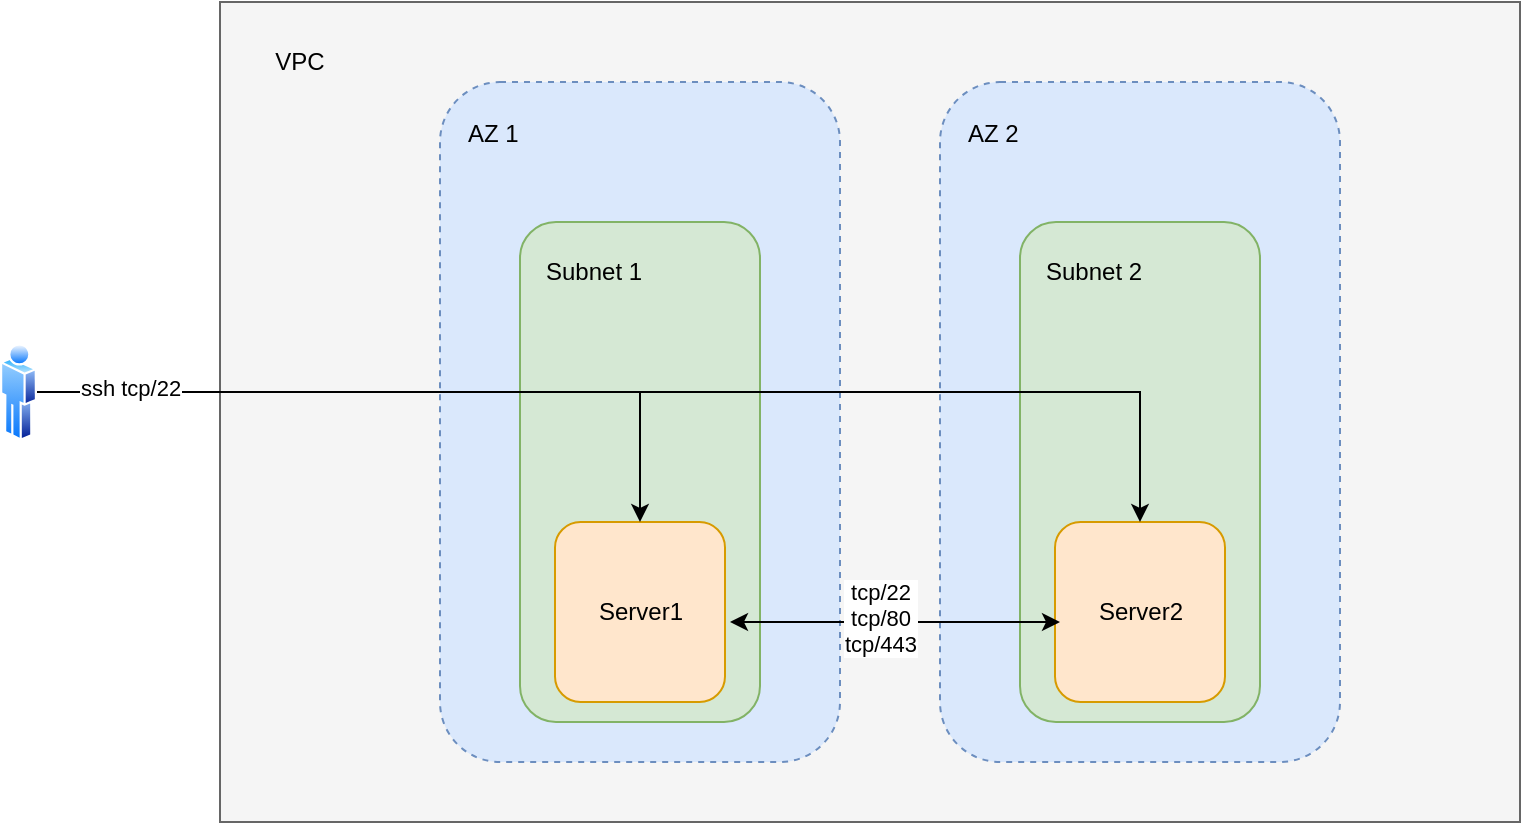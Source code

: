<mxfile version="14.7.0" type="device"><diagram id="kF5tNFHTaIePNcba85ty" name="Page-1"><mxGraphModel dx="1185" dy="650" grid="1" gridSize="10" guides="1" tooltips="1" connect="1" arrows="1" fold="1" page="1" pageScale="1" pageWidth="850" pageHeight="1100" math="0" shadow="0"><root><mxCell id="0"/><mxCell id="1" parent="0"/><mxCell id="05Heh9ur2DH9lOPAyXeL-3" value="" style="group;fillColor=#fff2cc;strokeColor=#d6b656;" vertex="1" connectable="0" parent="1"><mxGeometry x="170" y="130" width="650" height="410" as="geometry"/></mxCell><mxCell id="05Heh9ur2DH9lOPAyXeL-1" value="" style="rounded=0;whiteSpace=wrap;html=1;fillColor=#f5f5f5;strokeColor=#666666;fontColor=#333333;" vertex="1" parent="05Heh9ur2DH9lOPAyXeL-3"><mxGeometry width="650" height="410" as="geometry"/></mxCell><mxCell id="05Heh9ur2DH9lOPAyXeL-2" value="VPC" style="text;html=1;strokeColor=none;fillColor=none;align=center;verticalAlign=middle;whiteSpace=wrap;rounded=0;" vertex="1" parent="05Heh9ur2DH9lOPAyXeL-3"><mxGeometry x="20" y="20" width="40" height="20" as="geometry"/></mxCell><mxCell id="05Heh9ur2DH9lOPAyXeL-27" value="AZ 2" style="rounded=1;whiteSpace=wrap;html=1;verticalAlign=top;align=left;spacing=14;fillColor=#dae8fc;strokeColor=#6c8ebf;dashed=1;" vertex="1" parent="05Heh9ur2DH9lOPAyXeL-3"><mxGeometry x="360" y="40" width="200" height="340" as="geometry"/></mxCell><mxCell id="05Heh9ur2DH9lOPAyXeL-28" value="Subnet 2" style="rounded=1;whiteSpace=wrap;html=1;verticalAlign=top;align=left;spacing=13;fillColor=#d5e8d4;strokeColor=#82b366;" vertex="1" parent="05Heh9ur2DH9lOPAyXeL-3"><mxGeometry x="400" y="110" width="120" height="250" as="geometry"/></mxCell><mxCell id="05Heh9ur2DH9lOPAyXeL-29" value="Server2" style="rounded=1;whiteSpace=wrap;html=1;align=center;fillColor=#ffe6cc;strokeColor=#d79b00;" vertex="1" parent="05Heh9ur2DH9lOPAyXeL-3"><mxGeometry x="417.5" y="260" width="85" height="90" as="geometry"/></mxCell><mxCell id="05Heh9ur2DH9lOPAyXeL-13" value="Untitled Layer" parent="0"/><mxCell id="05Heh9ur2DH9lOPAyXeL-16" value="AZ 1" style="rounded=1;whiteSpace=wrap;html=1;verticalAlign=top;align=left;spacing=14;fillColor=#dae8fc;strokeColor=#6c8ebf;dashed=1;" vertex="1" parent="05Heh9ur2DH9lOPAyXeL-13"><mxGeometry x="280" y="170" width="200" height="340" as="geometry"/></mxCell><mxCell id="05Heh9ur2DH9lOPAyXeL-11" value="subnets" parent="0"/><mxCell id="05Heh9ur2DH9lOPAyXeL-14" value="Subnet 1" style="rounded=1;whiteSpace=wrap;html=1;verticalAlign=top;align=left;spacing=13;fillColor=#d5e8d4;strokeColor=#82b366;" vertex="1" parent="05Heh9ur2DH9lOPAyXeL-11"><mxGeometry x="320" y="240" width="120" height="250" as="geometry"/></mxCell><mxCell id="05Heh9ur2DH9lOPAyXeL-20" value="compute" parent="0"/><mxCell id="05Heh9ur2DH9lOPAyXeL-24" value="Server1" style="rounded=1;whiteSpace=wrap;html=1;align=center;fillColor=#ffe6cc;strokeColor=#d79b00;" vertex="1" parent="05Heh9ur2DH9lOPAyXeL-20"><mxGeometry x="337.5" y="390" width="85" height="90" as="geometry"/></mxCell><mxCell id="05Heh9ur2DH9lOPAyXeL-32" value="flows" parent="0"/><mxCell id="05Heh9ur2DH9lOPAyXeL-33" value="" style="endArrow=classic;startArrow=classic;html=1;entryX=0;entryY=0.25;entryDx=0;entryDy=0;exitX=1;exitY=0.25;exitDx=0;exitDy=0;" edge="1" parent="05Heh9ur2DH9lOPAyXeL-32"><mxGeometry width="50" height="50" relative="1" as="geometry"><mxPoint x="425" y="440.0" as="sourcePoint"/><mxPoint x="590" y="440.0" as="targetPoint"/></mxGeometry></mxCell><mxCell id="05Heh9ur2DH9lOPAyXeL-34" value="tcp/22&lt;br&gt;tcp/80&lt;br&gt;tcp/443" style="edgeLabel;html=1;align=center;verticalAlign=middle;resizable=0;points=[];" vertex="1" connectable="0" parent="05Heh9ur2DH9lOPAyXeL-33"><mxGeometry x="0.182" y="-1" relative="1" as="geometry"><mxPoint x="-23" y="-3" as="offset"/></mxGeometry></mxCell><mxCell id="05Heh9ur2DH9lOPAyXeL-48" style="edgeStyle=orthogonalEdgeStyle;rounded=0;orthogonalLoop=1;jettySize=auto;html=1;" edge="1" parent="05Heh9ur2DH9lOPAyXeL-32" source="05Heh9ur2DH9lOPAyXeL-47" target="05Heh9ur2DH9lOPAyXeL-24"><mxGeometry relative="1" as="geometry"/></mxCell><mxCell id="05Heh9ur2DH9lOPAyXeL-50" style="edgeStyle=orthogonalEdgeStyle;rounded=0;orthogonalLoop=1;jettySize=auto;html=1;entryX=0.5;entryY=0;entryDx=0;entryDy=0;" edge="1" parent="05Heh9ur2DH9lOPAyXeL-32" source="05Heh9ur2DH9lOPAyXeL-47" target="05Heh9ur2DH9lOPAyXeL-29"><mxGeometry relative="1" as="geometry"/></mxCell><mxCell id="05Heh9ur2DH9lOPAyXeL-51" value="ssh tcp/22" style="edgeLabel;html=1;align=center;verticalAlign=middle;resizable=0;points=[];" vertex="1" connectable="0" parent="05Heh9ur2DH9lOPAyXeL-50"><mxGeometry x="-0.849" y="6" relative="1" as="geometry"><mxPoint y="4" as="offset"/></mxGeometry></mxCell><mxCell id="05Heh9ur2DH9lOPAyXeL-47" value="" style="aspect=fixed;perimeter=ellipsePerimeter;html=1;align=center;shadow=0;dashed=0;spacingTop=3;image;image=img/lib/active_directory/user.svg;rounded=1;" vertex="1" parent="05Heh9ur2DH9lOPAyXeL-32"><mxGeometry x="60" y="300" width="18.5" height="50" as="geometry"/></mxCell></root></mxGraphModel></diagram></mxfile>